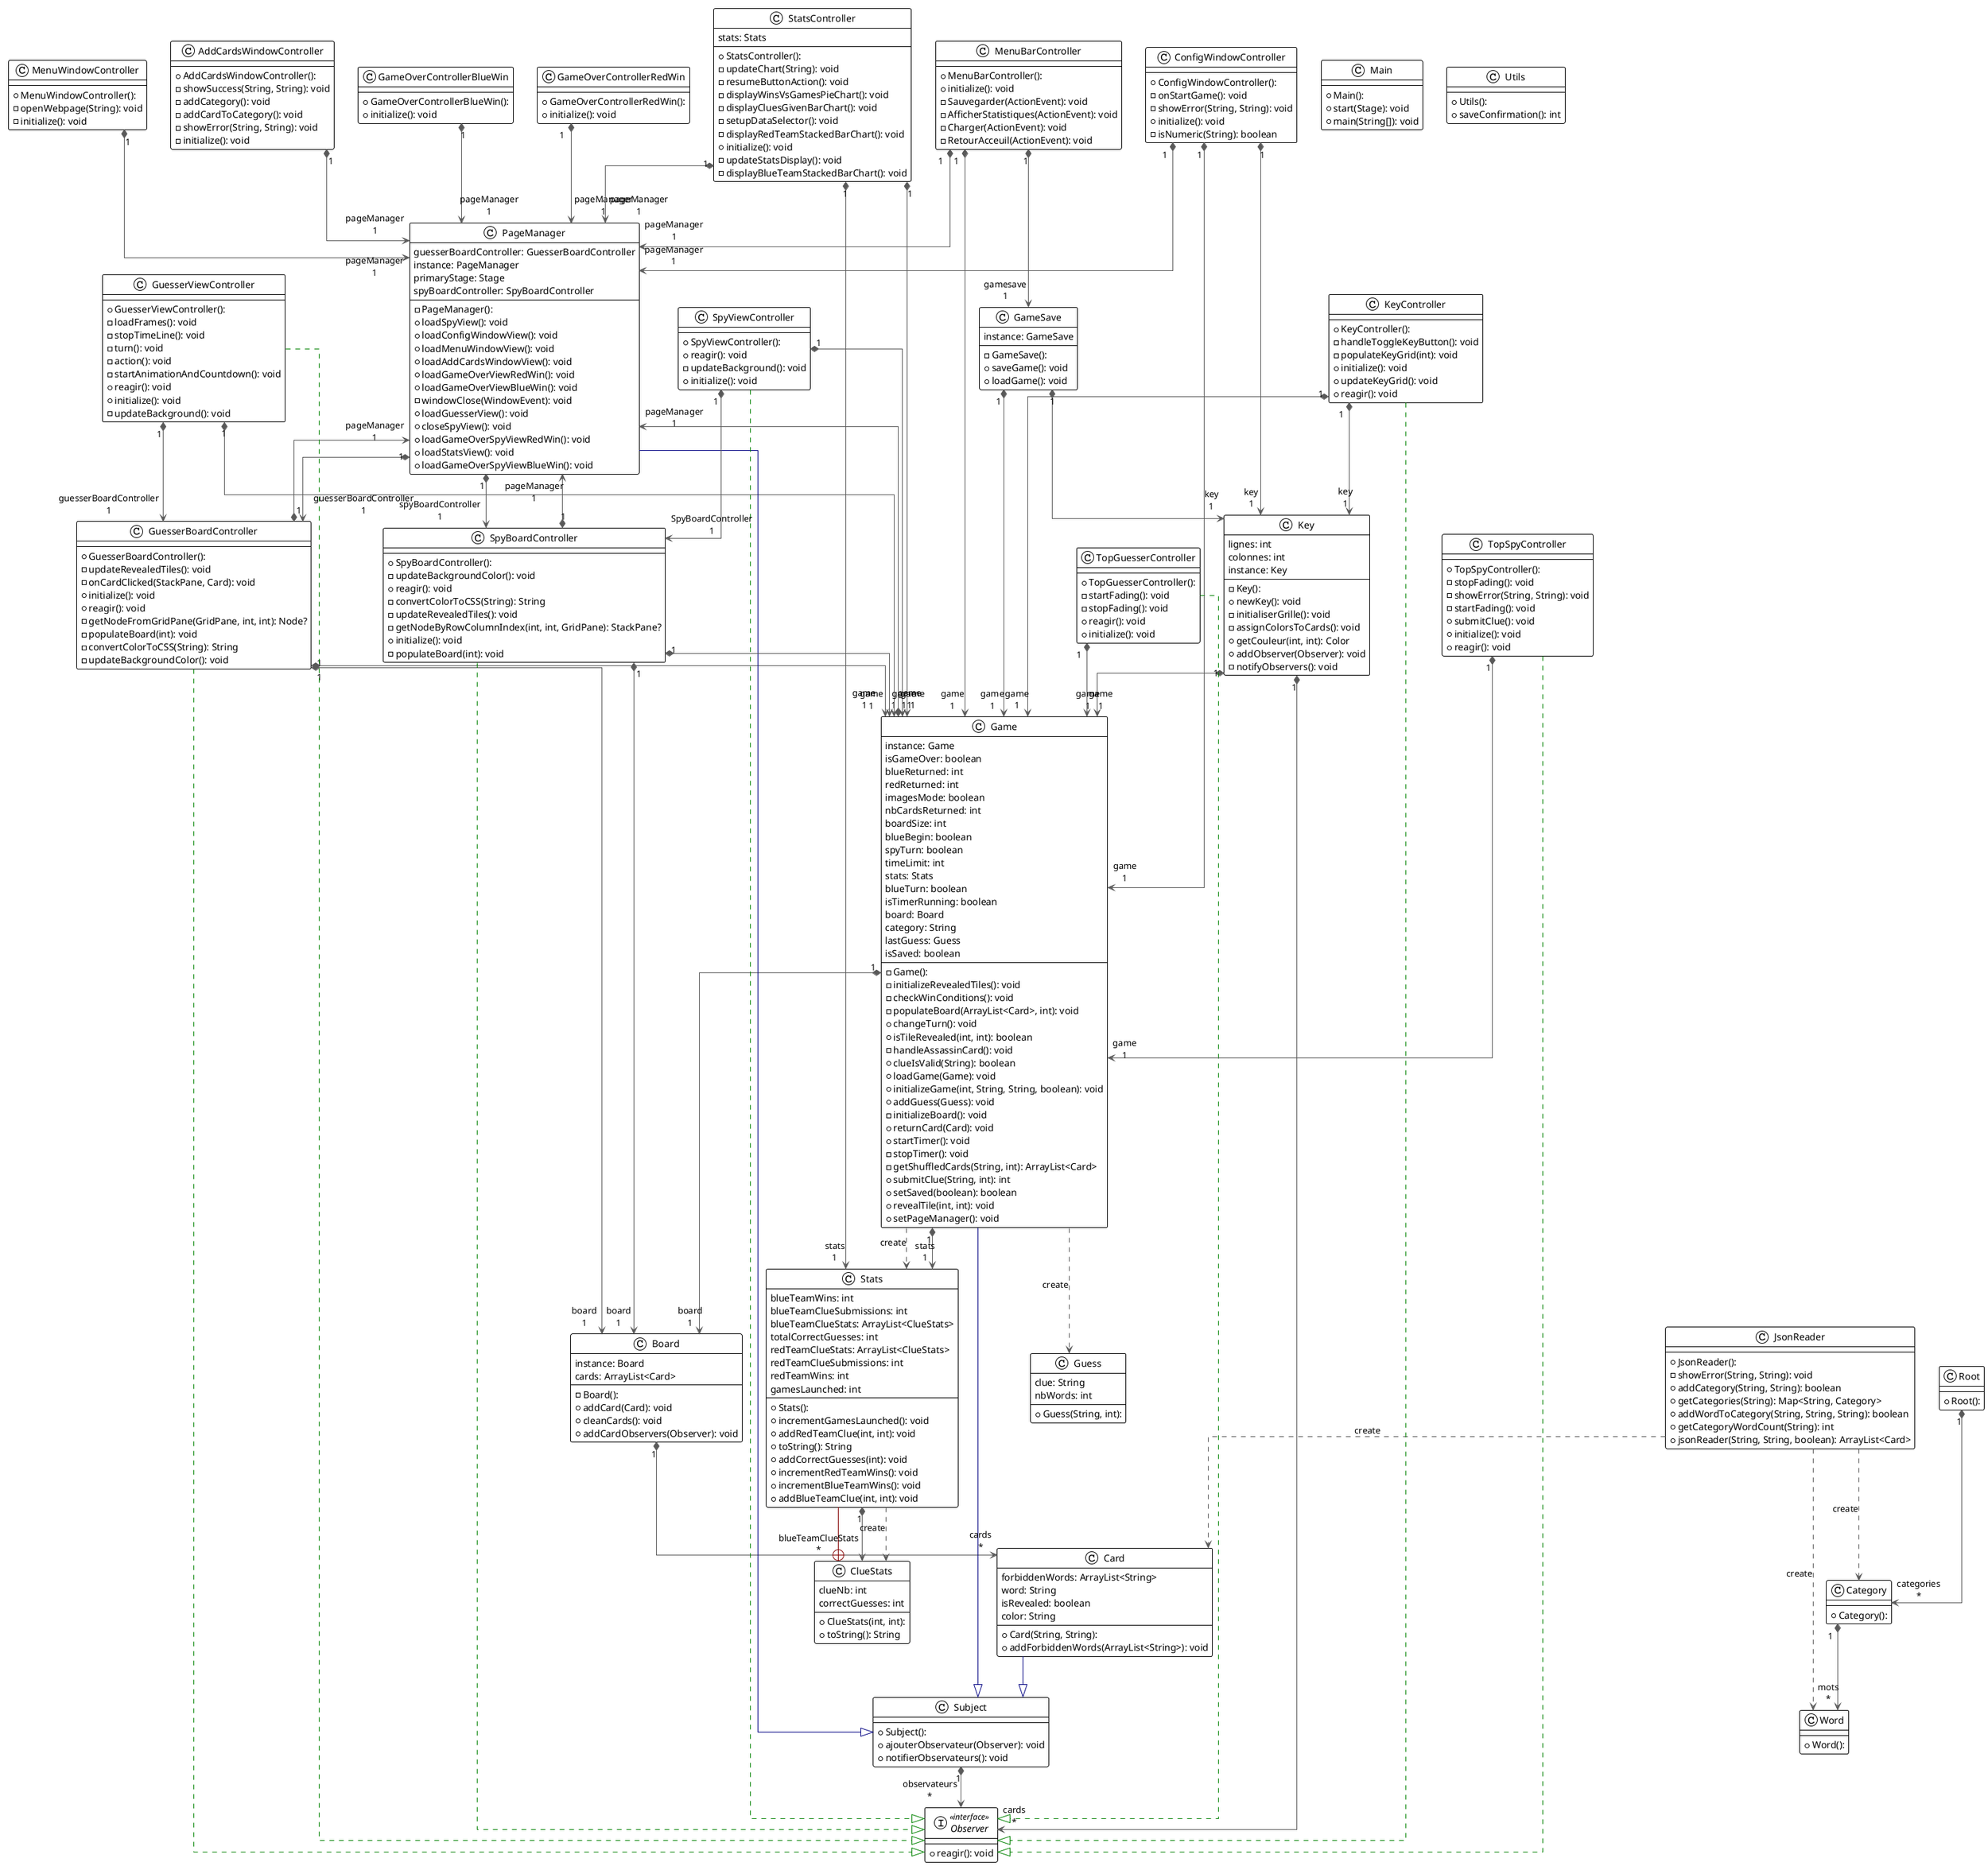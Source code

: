 @startuml

!theme plain
top to bottom direction
skinparam linetype ortho

class AddCardsWindowController {
  + AddCardsWindowController(): 
  - showSuccess(String, String): void
  - addCategory(): void
  - addCardToCategory(): void
  - showError(String, String): void
  - initialize(): void
}
class Board {
  - Board(): 
  + addCard(Card): void
  + cleanCards(): void
  + addCardObservers(Observer): void
   instance: Board
   cards: ArrayList<Card>
}
class Card {
  + Card(String, String): 
  + addForbiddenWords(ArrayList<String>): void
   forbiddenWords: ArrayList<String>
   word: String
   isRevealed: boolean
   color: String
}
class Category {
  + Category(): 
}
class ClueStats {
  + ClueStats(int, int): 
  + toString(): String
   clueNb: int
   correctGuesses: int
}
class ConfigWindowController {
  + ConfigWindowController(): 
  - onStartGame(): void
  - showError(String, String): void
  + initialize(): void
  - isNumeric(String): boolean
}
class Game {
  - Game(): 
  - initializeRevealedTiles(): void
  - checkWinConditions(): void
  - populateBoard(ArrayList<Card>, int): void
  + changeTurn(): void
  + isTileRevealed(int, int): boolean
  - handleAssassinCard(): void
  + clueIsValid(String): boolean
  + loadGame(Game): void
  + initializeGame(int, String, String, boolean): void
  + addGuess(Guess): void
  - initializeBoard(): void
  + returnCard(Card): void
  + startTimer(): void
  - stopTimer(): void
  - getShuffledCards(String, int): ArrayList<Card>
  + submitClue(String, int): int
  + setSaved(boolean): boolean
  + revealTile(int, int): void
  + setPageManager(): void
   instance: Game
   isGameOver: boolean
   blueReturned: int
   redReturned: int
   imagesMode: boolean
   nbCardsReturned: int
   boardSize: int
   blueBegin: boolean
   spyTurn: boolean
   timeLimit: int
   stats: Stats
   blueTurn: boolean
   isTimerRunning: boolean
   board: Board
   category: String
   lastGuess: Guess
   isSaved: boolean
}
class GameOverControllerBlueWin {
  + GameOverControllerBlueWin(): 
  + initialize(): void
}
class GameOverControllerRedWin {
  + GameOverControllerRedWin(): 
  + initialize(): void
}
class GameSave {
  - GameSave(): 
  + saveGame(): void
  + loadGame(): void
   instance: GameSave
}
class Guess {
  + Guess(String, int): 
   clue: String
   nbWords: int
}
class GuesserBoardController {
  + GuesserBoardController(): 
  - updateRevealedTiles(): void
  - onCardClicked(StackPane, Card): void
  + initialize(): void
  + reagir(): void
  - getNodeFromGridPane(GridPane, int, int): Node?
  - populateBoard(int): void
  - convertColorToCSS(String): String
  - updateBackgroundColor(): void
}
class GuesserViewController {
  + GuesserViewController(): 
  - loadFrames(): void
  - stopTimeLine(): void
  - turn(): void
  - action(): void
  - startAnimationAndCountdown(): void
  + reagir(): void
  + initialize(): void
  - updateBackground(): void
}
class JsonReader {
  + JsonReader(): 
  - showError(String, String): void
  + addCategory(String, String): boolean
  + getCategories(String): Map<String, Category>
  + addWordToCategory(String, String, String): boolean
  + getCategoryWordCount(String): int
  + jsonReader(String, String, boolean): ArrayList<Card>
}
class Key {
  - Key(): 
  + newKey(): void
  - initialiserGrille(): void
  - assignColorsToCards(): void
  + getCouleur(int, int): Color
  + addObserver(Observer): void
  - notifyObservers(): void
   lignes: int
   colonnes: int
   instance: Key
}
class KeyController {
  + KeyController(): 
  - handleToggleKeyButton(): void
  - populateKeyGrid(int): void
  + initialize(): void
  + updateKeyGrid(): void
  + reagir(): void
}
class Main {
  + Main(): 
  + start(Stage): void
  + main(String[]): void
}
class MenuBarController {
  + MenuBarController(): 
  + initialize(): void
  - Sauvegarder(ActionEvent): void
  - AfficherStatistiques(ActionEvent): void
  - Charger(ActionEvent): void
  - RetourAcceuil(ActionEvent): void
}
class MenuWindowController {
  + MenuWindowController(): 
  - openWebpage(String): void
  - initialize(): void
}
interface Observer << interface >> {
  + reagir(): void
}
class PageManager {
  - PageManager(): 
  + loadSpyView(): void
  + loadConfigWindowView(): void
  + loadMenuWindowView(): void
  + loadAddCardsWindowView(): void
  + loadGameOverViewRedWin(): void
  + loadGameOverViewBlueWin(): void
  - windowClose(WindowEvent): void
  + loadGuesserView(): void
  + closeSpyView(): void
  + loadGameOverSpyViewRedWin(): void
  + loadStatsView(): void
  + loadGameOverSpyViewBlueWin(): void
   guesserBoardController: GuesserBoardController
   instance: PageManager
   primaryStage: Stage
   spyBoardController: SpyBoardController
}
class Root {
  + Root(): 
}
class SpyBoardController {
  + SpyBoardController(): 
  - updateBackgroundColor(): void
  + reagir(): void
  - convertColorToCSS(String): String
  - updateRevealedTiles(): void
  - getNodeByRowColumnIndex(int, int, GridPane): StackPane?
  + initialize(): void
  - populateBoard(int): void
}
class SpyViewController {
  + SpyViewController(): 
  + reagir(): void
  - updateBackground(): void
  + initialize(): void
}
class Stats {
  + Stats(): 
  + incrementGamesLaunched(): void
  + addRedTeamClue(int, int): void
  + toString(): String
  + addCorrectGuesses(int): void
  + incrementRedTeamWins(): void
  + incrementBlueTeamWins(): void
  + addBlueTeamClue(int, int): void
   blueTeamWins: int
   blueTeamClueSubmissions: int
   blueTeamClueStats: ArrayList<ClueStats>
   totalCorrectGuesses: int
   redTeamClueStats: ArrayList<ClueStats>
   redTeamClueSubmissions: int
   redTeamWins: int
   gamesLaunched: int
}
class StatsController {
  + StatsController(): 
  - updateChart(String): void
  - resumeButtonAction(): void
  - displayWinsVsGamesPieChart(): void
  - displayCluesGivenBarChart(): void
  - setupDataSelector(): void
  - displayRedTeamStackedBarChart(): void
  + initialize(): void
  - updateStatsDisplay(): void
  - displayBlueTeamStackedBarChart(): void
   stats: Stats
}
class Subject {
  + Subject(): 
  + ajouterObservateur(Observer): void
  + notifierObservateurs(): void
}
class TopGuesserController {
  + TopGuesserController(): 
  - startFading(): void
  - stopFading(): void
  + reagir(): void
  + initialize(): void
}
class TopSpyController {
  + TopSpyController(): 
  - stopFading(): void
  - showError(String, String): void
  - startFading(): void
  + submitClue(): void
  + initialize(): void
  + reagir(): void
}
class Utils {
  + Utils(): 
  + saveConfirmation(): int
}
class Word {
  + Word(): 
}

AddCardsWindowController  "1" *-[#595959,plain]-> "pageManager\n1" PageManager               
Board                     "1" *-[#595959,plain]-> "cards\n*" Card                      
Card                       -[#000082,plain]-^  Subject                   
Category                  "1" *-[#595959,plain]-> "mots\n*" Word                      
ClueStats                  +-[#820000,plain]-  Stats                     
ConfigWindowController    "1" *-[#595959,plain]-> "game\n1" Game                      
ConfigWindowController    "1" *-[#595959,plain]-> "key\n1" Key                       
ConfigWindowController    "1" *-[#595959,plain]-> "pageManager\n1" PageManager               
Game                      "1" *-[#595959,plain]-> "board\n1" Board                     
Game                       -[#595959,dashed]->  Guess                     : "«create»"
Game                      "1" *-[#595959,plain]-> "pageManager\n1" PageManager               
Game                       -[#595959,dashed]->  Stats                     : "«create»"
Game                      "1" *-[#595959,plain]-> "stats\n1" Stats                     
Game                       -[#000082,plain]-^  Subject                   
GameOverControllerBlueWin "1" *-[#595959,plain]-> "pageManager\n1" PageManager               
GameOverControllerRedWin  "1" *-[#595959,plain]-> "pageManager\n1" PageManager               
GameSave                  "1" *-[#595959,plain]-> "game\n1" Game                      
GameSave                  "1" *-[#595959,plain]-> "key\n1" Key                       
GuesserBoardController    "1" *-[#595959,plain]-> "board\n1" Board                     
GuesserBoardController    "1" *-[#595959,plain]-> "game\n1" Game                      
GuesserBoardController     -[#008200,dashed]-^  Observer                  
GuesserBoardController    "1" *-[#595959,plain]-> "pageManager\n1" PageManager               
GuesserViewController     "1" *-[#595959,plain]-> "game\n1" Game                      
GuesserViewController     "1" *-[#595959,plain]-> "guesserBoardController\n1" GuesserBoardController    
GuesserViewController      -[#008200,dashed]-^  Observer                  
JsonReader                 -[#595959,dashed]->  Card                      : "«create»"
JsonReader                 -[#595959,dashed]->  Category                  : "«create»"
JsonReader                 -[#595959,dashed]->  Word                      : "«create»"
Key                       "1" *-[#595959,plain]-> "game\n1" Game                      
Key                       "1" *-[#595959,plain]-> "cards\n*" Observer                  
KeyController             "1" *-[#595959,plain]-> "game\n1" Game                      
KeyController             "1" *-[#595959,plain]-> "key\n1" Key                       
KeyController              -[#008200,dashed]-^  Observer                  
MenuBarController         "1" *-[#595959,plain]-> "game\n1" Game                      
MenuBarController         "1" *-[#595959,plain]-> "gamesave\n1" GameSave                  
MenuBarController         "1" *-[#595959,plain]-> "pageManager\n1" PageManager               
MenuWindowController      "1" *-[#595959,plain]-> "pageManager\n1" PageManager               
PageManager               "1" *-[#595959,plain]-> "guesserBoardController\n1" GuesserBoardController    
PageManager               "1" *-[#595959,plain]-> "spyBoardController\n1" SpyBoardController        
PageManager                -[#000082,plain]-^  Subject                   
Root                      "1" *-[#595959,plain]-> "categories\n*" Category                  
SpyBoardController        "1" *-[#595959,plain]-> "board\n1" Board                     
SpyBoardController        "1" *-[#595959,plain]-> "game\n1" Game                      
SpyBoardController         -[#008200,dashed]-^  Observer                  
SpyBoardController        "1" *-[#595959,plain]-> "pageManager\n1" PageManager               
SpyViewController         "1" *-[#595959,plain]-> "game\n1" Game                      
SpyViewController          -[#008200,dashed]-^  Observer                  
SpyViewController         "1" *-[#595959,plain]-> "SpyBoardController\n1" SpyBoardController        
Stats                     "1" *-[#595959,plain]-> "blueTeamClueStats\n*" ClueStats                 
Stats                      -[#595959,dashed]->  ClueStats                 : "«create»"
StatsController           "1" *-[#595959,plain]-> "game\n1" Game                      
StatsController           "1" *-[#595959,plain]-> "pageManager\n1" PageManager               
StatsController           "1" *-[#595959,plain]-> "stats\n1" Stats                     
Subject                   "1" *-[#595959,plain]-> "observateurs\n*" Observer                  
TopGuesserController      "1" *-[#595959,plain]-> "game\n1" Game                      
TopGuesserController       -[#008200,dashed]-^  Observer                  
TopSpyController          "1" *-[#595959,plain]-> "game\n1" Game                      
TopSpyController           -[#008200,dashed]-^  Observer                  
@enduml

